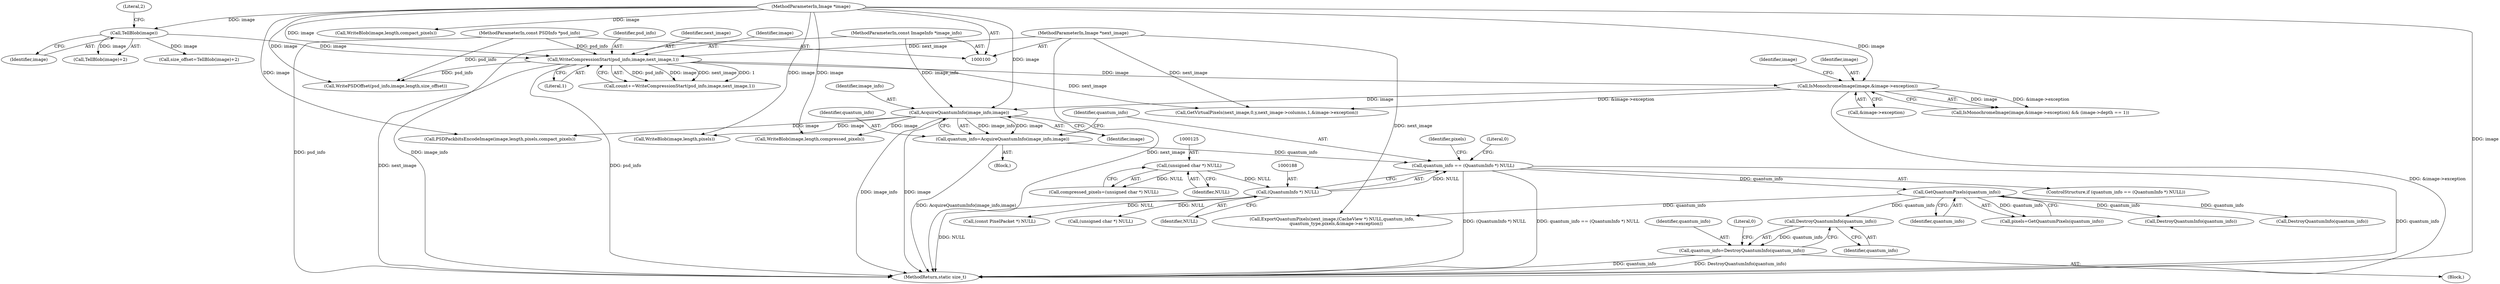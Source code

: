 digraph "1_ImageMagick_e87af64b1ff1635a32d9b6162f1b0e260fb54ed9@pointer" {
"1000268" [label="(Call,DestroyQuantumInfo(quantum_info))"];
"1000194" [label="(Call,GetQuantumPixels(quantum_info))"];
"1000185" [label="(Call,quantum_info == (QuantumInfo *) NULL)"];
"1000179" [label="(Call,quantum_info=AcquireQuantumInfo(image_info,image))"];
"1000181" [label="(Call,AcquireQuantumInfo(image_info,image))"];
"1000102" [label="(MethodParameterIn,const ImageInfo *image_info)"];
"1000166" [label="(Call,IsMonochromeImage(image,&image->exception))"];
"1000146" [label="(Call,WriteCompressionStart(psd_info,image,next_image,1))"];
"1000101" [label="(MethodParameterIn,const PSDInfo *psd_info)"];
"1000141" [label="(Call,TellBlob(image))"];
"1000103" [label="(MethodParameterIn,Image *image)"];
"1000104" [label="(MethodParameterIn,Image *next_image)"];
"1000187" [label="(Call,(QuantumInfo *) NULL)"];
"1000124" [label="(Call,(unsigned char *) NULL)"];
"1000266" [label="(Call,quantum_info=DestroyQuantumInfo(quantum_info))"];
"1000365" [label="(Call,WritePSDOffset(psd_info,image,length,size_offset))"];
"1000484" [label="(MethodReturn,static size_t)"];
"1000195" [label="(Identifier,quantum_info)"];
"1000101" [label="(MethodParameterIn,const PSDInfo *psd_info)"];
"1000180" [label="(Identifier,quantum_info)"];
"1000141" [label="(Call,TellBlob(image))"];
"1000142" [label="(Identifier,image)"];
"1000138" [label="(Call,size_offset=TellBlob(image)+2)"];
"1000268" [label="(Call,DestroyQuantumInfo(quantum_info))"];
"1000140" [label="(Call,TellBlob(image)+2)"];
"1000183" [label="(Identifier,image)"];
"1000103" [label="(MethodParameterIn,Image *image)"];
"1000168" [label="(Call,&image->exception)"];
"1000265" [label="(Block,)"];
"1000186" [label="(Identifier,quantum_info)"];
"1000267" [label="(Identifier,quantum_info)"];
"1000359" [label="(Call,WriteBlob(image,length,compact_pixels))"];
"1000456" [label="(Call,WriteBlob(image,length,pixels))"];
"1000266" [label="(Call,quantum_info=DestroyQuantumInfo(quantum_info))"];
"1000150" [label="(Literal,1)"];
"1000192" [label="(Call,pixels=GetQuantumPixels(quantum_info))"];
"1000147" [label="(Identifier,psd_info)"];
"1000174" [label="(Identifier,image)"];
"1000185" [label="(Call,quantum_info == (QuantumInfo *) NULL)"];
"1000165" [label="(Call,IsMonochromeImage(image,&image->exception) && (image->depth == 1))"];
"1000309" [label="(Call,ExportQuantumPixels(next_image,(CacheView *) NULL,quantum_info,\n      quantum_type,pixels,&image->exception))"];
"1000221" [label="(Call,DestroyQuantumInfo(quantum_info))"];
"1000215" [label="(Call,(unsigned char *) NULL)"];
"1000149" [label="(Identifier,next_image)"];
"1000184" [label="(ControlStructure,if (quantum_info == (QuantumInfo *) NULL))"];
"1000104" [label="(MethodParameterIn,Image *next_image)"];
"1000193" [label="(Identifier,pixels)"];
"1000187" [label="(Call,(QuantumInfo *) NULL)"];
"1000189" [label="(Identifier,NULL)"];
"1000122" [label="(Call,compressed_pixels=(unsigned char *) NULL)"];
"1000271" [label="(Literal,0)"];
"1000126" [label="(Identifier,NULL)"];
"1000102" [label="(MethodParameterIn,const ImageInfo *image_info)"];
"1000303" [label="(Call,(const PixelPacket *) NULL)"];
"1000167" [label="(Identifier,image)"];
"1000269" [label="(Identifier,quantum_info)"];
"1000191" [label="(Literal,0)"];
"1000148" [label="(Identifier,image)"];
"1000288" [label="(Call,GetVirtualPixels(next_image,0,y,next_image->columns,1,&image->exception))"];
"1000179" [label="(Call,quantum_info=AcquireQuantumInfo(image_info,image))"];
"1000146" [label="(Call,WriteCompressionStart(psd_info,image,next_image,1))"];
"1000444" [label="(Call,WriteBlob(image,length,compressed_pixels))"];
"1000352" [label="(Call,PSDPackbitsEncodeImage(image,length,pixels,compact_pixels))"];
"1000166" [label="(Call,IsMonochromeImage(image,&image->exception))"];
"1000143" [label="(Literal,2)"];
"1000181" [label="(Call,AcquireQuantumInfo(image_info,image))"];
"1000182" [label="(Identifier,image_info)"];
"1000194" [label="(Call,GetQuantumPixels(quantum_info))"];
"1000109" [label="(Block,)"];
"1000124" [label="(Call,(unsigned char *) NULL)"];
"1000480" [label="(Call,DestroyQuantumInfo(quantum_info))"];
"1000144" [label="(Call,count+=WriteCompressionStart(psd_info,image,next_image,1))"];
"1000268" -> "1000266"  [label="AST: "];
"1000268" -> "1000269"  [label="CFG: "];
"1000269" -> "1000268"  [label="AST: "];
"1000266" -> "1000268"  [label="CFG: "];
"1000268" -> "1000266"  [label="DDG: quantum_info"];
"1000194" -> "1000268"  [label="DDG: quantum_info"];
"1000194" -> "1000192"  [label="AST: "];
"1000194" -> "1000195"  [label="CFG: "];
"1000195" -> "1000194"  [label="AST: "];
"1000192" -> "1000194"  [label="CFG: "];
"1000194" -> "1000192"  [label="DDG: quantum_info"];
"1000185" -> "1000194"  [label="DDG: quantum_info"];
"1000194" -> "1000221"  [label="DDG: quantum_info"];
"1000194" -> "1000309"  [label="DDG: quantum_info"];
"1000194" -> "1000480"  [label="DDG: quantum_info"];
"1000185" -> "1000184"  [label="AST: "];
"1000185" -> "1000187"  [label="CFG: "];
"1000186" -> "1000185"  [label="AST: "];
"1000187" -> "1000185"  [label="AST: "];
"1000191" -> "1000185"  [label="CFG: "];
"1000193" -> "1000185"  [label="CFG: "];
"1000185" -> "1000484"  [label="DDG: quantum_info"];
"1000185" -> "1000484"  [label="DDG: (QuantumInfo *) NULL"];
"1000185" -> "1000484"  [label="DDG: quantum_info == (QuantumInfo *) NULL"];
"1000179" -> "1000185"  [label="DDG: quantum_info"];
"1000187" -> "1000185"  [label="DDG: NULL"];
"1000179" -> "1000109"  [label="AST: "];
"1000179" -> "1000181"  [label="CFG: "];
"1000180" -> "1000179"  [label="AST: "];
"1000181" -> "1000179"  [label="AST: "];
"1000186" -> "1000179"  [label="CFG: "];
"1000179" -> "1000484"  [label="DDG: AcquireQuantumInfo(image_info,image)"];
"1000181" -> "1000179"  [label="DDG: image_info"];
"1000181" -> "1000179"  [label="DDG: image"];
"1000181" -> "1000183"  [label="CFG: "];
"1000182" -> "1000181"  [label="AST: "];
"1000183" -> "1000181"  [label="AST: "];
"1000181" -> "1000484"  [label="DDG: image_info"];
"1000181" -> "1000484"  [label="DDG: image"];
"1000102" -> "1000181"  [label="DDG: image_info"];
"1000166" -> "1000181"  [label="DDG: image"];
"1000103" -> "1000181"  [label="DDG: image"];
"1000181" -> "1000352"  [label="DDG: image"];
"1000181" -> "1000444"  [label="DDG: image"];
"1000181" -> "1000456"  [label="DDG: image"];
"1000102" -> "1000100"  [label="AST: "];
"1000102" -> "1000484"  [label="DDG: image_info"];
"1000166" -> "1000165"  [label="AST: "];
"1000166" -> "1000168"  [label="CFG: "];
"1000167" -> "1000166"  [label="AST: "];
"1000168" -> "1000166"  [label="AST: "];
"1000174" -> "1000166"  [label="CFG: "];
"1000165" -> "1000166"  [label="CFG: "];
"1000166" -> "1000484"  [label="DDG: &image->exception"];
"1000166" -> "1000165"  [label="DDG: image"];
"1000166" -> "1000165"  [label="DDG: &image->exception"];
"1000146" -> "1000166"  [label="DDG: image"];
"1000103" -> "1000166"  [label="DDG: image"];
"1000166" -> "1000288"  [label="DDG: &image->exception"];
"1000146" -> "1000144"  [label="AST: "];
"1000146" -> "1000150"  [label="CFG: "];
"1000147" -> "1000146"  [label="AST: "];
"1000148" -> "1000146"  [label="AST: "];
"1000149" -> "1000146"  [label="AST: "];
"1000150" -> "1000146"  [label="AST: "];
"1000144" -> "1000146"  [label="CFG: "];
"1000146" -> "1000484"  [label="DDG: next_image"];
"1000146" -> "1000484"  [label="DDG: psd_info"];
"1000146" -> "1000144"  [label="DDG: psd_info"];
"1000146" -> "1000144"  [label="DDG: image"];
"1000146" -> "1000144"  [label="DDG: next_image"];
"1000146" -> "1000144"  [label="DDG: 1"];
"1000101" -> "1000146"  [label="DDG: psd_info"];
"1000141" -> "1000146"  [label="DDG: image"];
"1000103" -> "1000146"  [label="DDG: image"];
"1000104" -> "1000146"  [label="DDG: next_image"];
"1000146" -> "1000288"  [label="DDG: next_image"];
"1000146" -> "1000365"  [label="DDG: psd_info"];
"1000101" -> "1000100"  [label="AST: "];
"1000101" -> "1000484"  [label="DDG: psd_info"];
"1000101" -> "1000365"  [label="DDG: psd_info"];
"1000141" -> "1000140"  [label="AST: "];
"1000141" -> "1000142"  [label="CFG: "];
"1000142" -> "1000141"  [label="AST: "];
"1000143" -> "1000141"  [label="CFG: "];
"1000141" -> "1000138"  [label="DDG: image"];
"1000141" -> "1000140"  [label="DDG: image"];
"1000103" -> "1000141"  [label="DDG: image"];
"1000103" -> "1000100"  [label="AST: "];
"1000103" -> "1000484"  [label="DDG: image"];
"1000103" -> "1000352"  [label="DDG: image"];
"1000103" -> "1000359"  [label="DDG: image"];
"1000103" -> "1000365"  [label="DDG: image"];
"1000103" -> "1000444"  [label="DDG: image"];
"1000103" -> "1000456"  [label="DDG: image"];
"1000104" -> "1000100"  [label="AST: "];
"1000104" -> "1000484"  [label="DDG: next_image"];
"1000104" -> "1000288"  [label="DDG: next_image"];
"1000104" -> "1000309"  [label="DDG: next_image"];
"1000187" -> "1000189"  [label="CFG: "];
"1000188" -> "1000187"  [label="AST: "];
"1000189" -> "1000187"  [label="AST: "];
"1000187" -> "1000484"  [label="DDG: NULL"];
"1000124" -> "1000187"  [label="DDG: NULL"];
"1000187" -> "1000215"  [label="DDG: NULL"];
"1000187" -> "1000303"  [label="DDG: NULL"];
"1000124" -> "1000122"  [label="AST: "];
"1000124" -> "1000126"  [label="CFG: "];
"1000125" -> "1000124"  [label="AST: "];
"1000126" -> "1000124"  [label="AST: "];
"1000122" -> "1000124"  [label="CFG: "];
"1000124" -> "1000122"  [label="DDG: NULL"];
"1000266" -> "1000265"  [label="AST: "];
"1000267" -> "1000266"  [label="AST: "];
"1000271" -> "1000266"  [label="CFG: "];
"1000266" -> "1000484"  [label="DDG: DestroyQuantumInfo(quantum_info)"];
"1000266" -> "1000484"  [label="DDG: quantum_info"];
}
